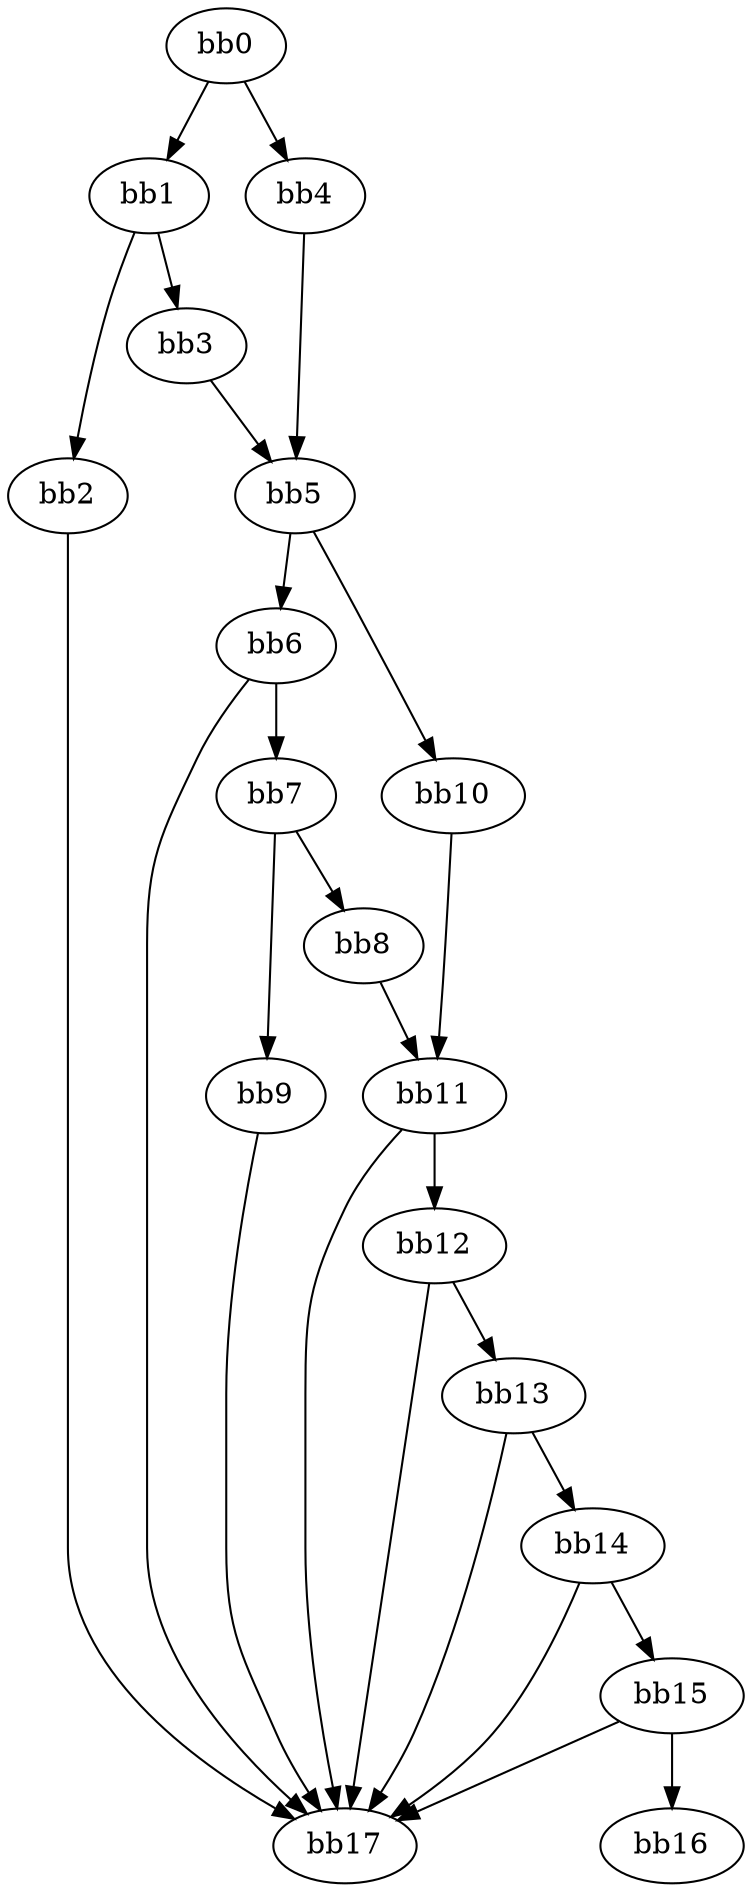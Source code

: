 digraph {
    0 [ label = "bb0\l" ]
    1 [ label = "bb1\l" ]
    2 [ label = "bb2\l" ]
    3 [ label = "bb3\l" ]
    4 [ label = "bb4\l" ]
    5 [ label = "bb5\l" ]
    6 [ label = "bb6\l" ]
    7 [ label = "bb7\l" ]
    8 [ label = "bb8\l" ]
    9 [ label = "bb9\l" ]
    10 [ label = "bb10\l" ]
    11 [ label = "bb11\l" ]
    12 [ label = "bb12\l" ]
    13 [ label = "bb13\l" ]
    14 [ label = "bb14\l" ]
    15 [ label = "bb15\l" ]
    16 [ label = "bb16\l" ]
    17 [ label = "bb17\l" ]
    0 -> 1 [ ]
    0 -> 4 [ ]
    1 -> 2 [ ]
    1 -> 3 [ ]
    2 -> 17 [ ]
    3 -> 5 [ ]
    4 -> 5 [ ]
    5 -> 6 [ ]
    5 -> 10 [ ]
    6 -> 7 [ ]
    6 -> 17 [ ]
    7 -> 8 [ ]
    7 -> 9 [ ]
    8 -> 11 [ ]
    9 -> 17 [ ]
    10 -> 11 [ ]
    11 -> 12 [ ]
    11 -> 17 [ ]
    12 -> 13 [ ]
    12 -> 17 [ ]
    13 -> 14 [ ]
    13 -> 17 [ ]
    14 -> 15 [ ]
    14 -> 17 [ ]
    15 -> 16 [ ]
    15 -> 17 [ ]
}

